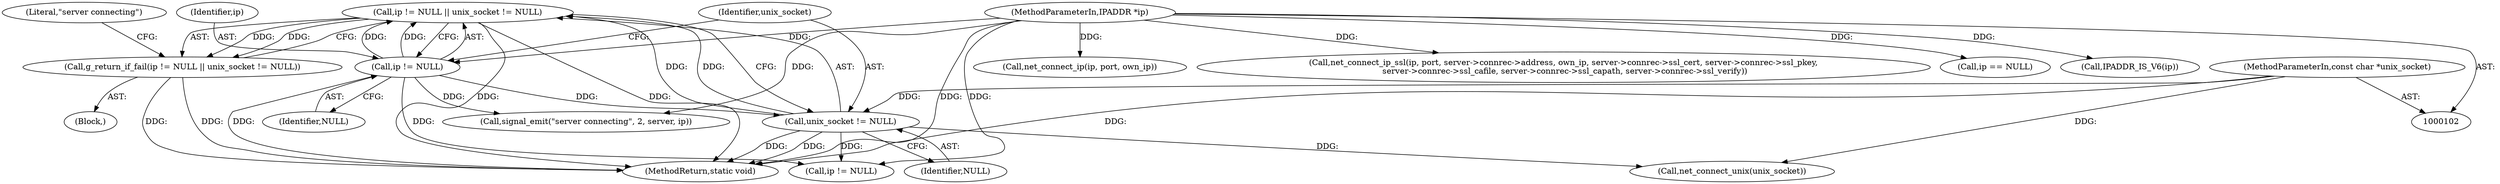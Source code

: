 digraph "0_irssi-proxy_85bbc05b21678e80423815d2ef1dfe26208491ab_3@API" {
"1000117" [label="(Call,ip != NULL || unix_socket != NULL)"];
"1000118" [label="(Call,ip != NULL)"];
"1000104" [label="(MethodParameterIn,IPADDR *ip)"];
"1000121" [label="(Call,unix_socket != NULL)"];
"1000105" [label="(MethodParameterIn,const char *unix_socket)"];
"1000116" [label="(Call,g_return_if_fail(ip != NULL || unix_socket != NULL))"];
"1000104" [label="(MethodParameterIn,IPADDR *ip)"];
"1000125" [label="(Literal,\"server connecting\")"];
"1000330" [label="(MethodReturn,static void)"];
"1000116" [label="(Call,g_return_if_fail(ip != NULL || unix_socket != NULL))"];
"1000117" [label="(Call,ip != NULL || unix_socket != NULL)"];
"1000231" [label="(Call,net_connect_unix(unix_socket))"];
"1000223" [label="(Call,net_connect_ip(ip, port, own_ip))"];
"1000189" [label="(Call,net_connect_ip_ssl(ip, port, server->connrec->address, own_ip, server->connrec->ssl_cert, server->connrec->ssl_pkey,\n server->connrec->ssl_cafile, server->connrec->ssl_capath, server->connrec->ssl_verify))"];
"1000119" [label="(Identifier,ip)"];
"1000121" [label="(Call,unix_socket != NULL)"];
"1000144" [label="(Call,ip == NULL)"];
"1000122" [label="(Identifier,unix_socket)"];
"1000124" [label="(Call,signal_emit(\"server connecting\", 2, server, ip))"];
"1000118" [label="(Call,ip != NULL)"];
"1000149" [label="(Call,IPADDR_IS_V6(ip))"];
"1000120" [label="(Identifier,NULL)"];
"1000123" [label="(Identifier,NULL)"];
"1000137" [label="(Call,ip != NULL)"];
"1000105" [label="(MethodParameterIn,const char *unix_socket)"];
"1000106" [label="(Block,)"];
"1000117" -> "1000116"  [label="AST: "];
"1000117" -> "1000118"  [label="CFG: "];
"1000117" -> "1000121"  [label="CFG: "];
"1000118" -> "1000117"  [label="AST: "];
"1000121" -> "1000117"  [label="AST: "];
"1000116" -> "1000117"  [label="CFG: "];
"1000117" -> "1000330"  [label="DDG: "];
"1000117" -> "1000330"  [label="DDG: "];
"1000117" -> "1000116"  [label="DDG: "];
"1000117" -> "1000116"  [label="DDG: "];
"1000118" -> "1000117"  [label="DDG: "];
"1000118" -> "1000117"  [label="DDG: "];
"1000121" -> "1000117"  [label="DDG: "];
"1000121" -> "1000117"  [label="DDG: "];
"1000118" -> "1000120"  [label="CFG: "];
"1000119" -> "1000118"  [label="AST: "];
"1000120" -> "1000118"  [label="AST: "];
"1000122" -> "1000118"  [label="CFG: "];
"1000118" -> "1000330"  [label="DDG: "];
"1000104" -> "1000118"  [label="DDG: "];
"1000118" -> "1000121"  [label="DDG: "];
"1000118" -> "1000124"  [label="DDG: "];
"1000118" -> "1000137"  [label="DDG: "];
"1000104" -> "1000102"  [label="AST: "];
"1000104" -> "1000330"  [label="DDG: "];
"1000104" -> "1000124"  [label="DDG: "];
"1000104" -> "1000137"  [label="DDG: "];
"1000104" -> "1000144"  [label="DDG: "];
"1000104" -> "1000149"  [label="DDG: "];
"1000104" -> "1000189"  [label="DDG: "];
"1000104" -> "1000223"  [label="DDG: "];
"1000121" -> "1000123"  [label="CFG: "];
"1000122" -> "1000121"  [label="AST: "];
"1000123" -> "1000121"  [label="AST: "];
"1000121" -> "1000330"  [label="DDG: "];
"1000121" -> "1000330"  [label="DDG: "];
"1000105" -> "1000121"  [label="DDG: "];
"1000121" -> "1000137"  [label="DDG: "];
"1000121" -> "1000231"  [label="DDG: "];
"1000105" -> "1000102"  [label="AST: "];
"1000105" -> "1000330"  [label="DDG: "];
"1000105" -> "1000231"  [label="DDG: "];
"1000116" -> "1000106"  [label="AST: "];
"1000125" -> "1000116"  [label="CFG: "];
"1000116" -> "1000330"  [label="DDG: "];
"1000116" -> "1000330"  [label="DDG: "];
}
